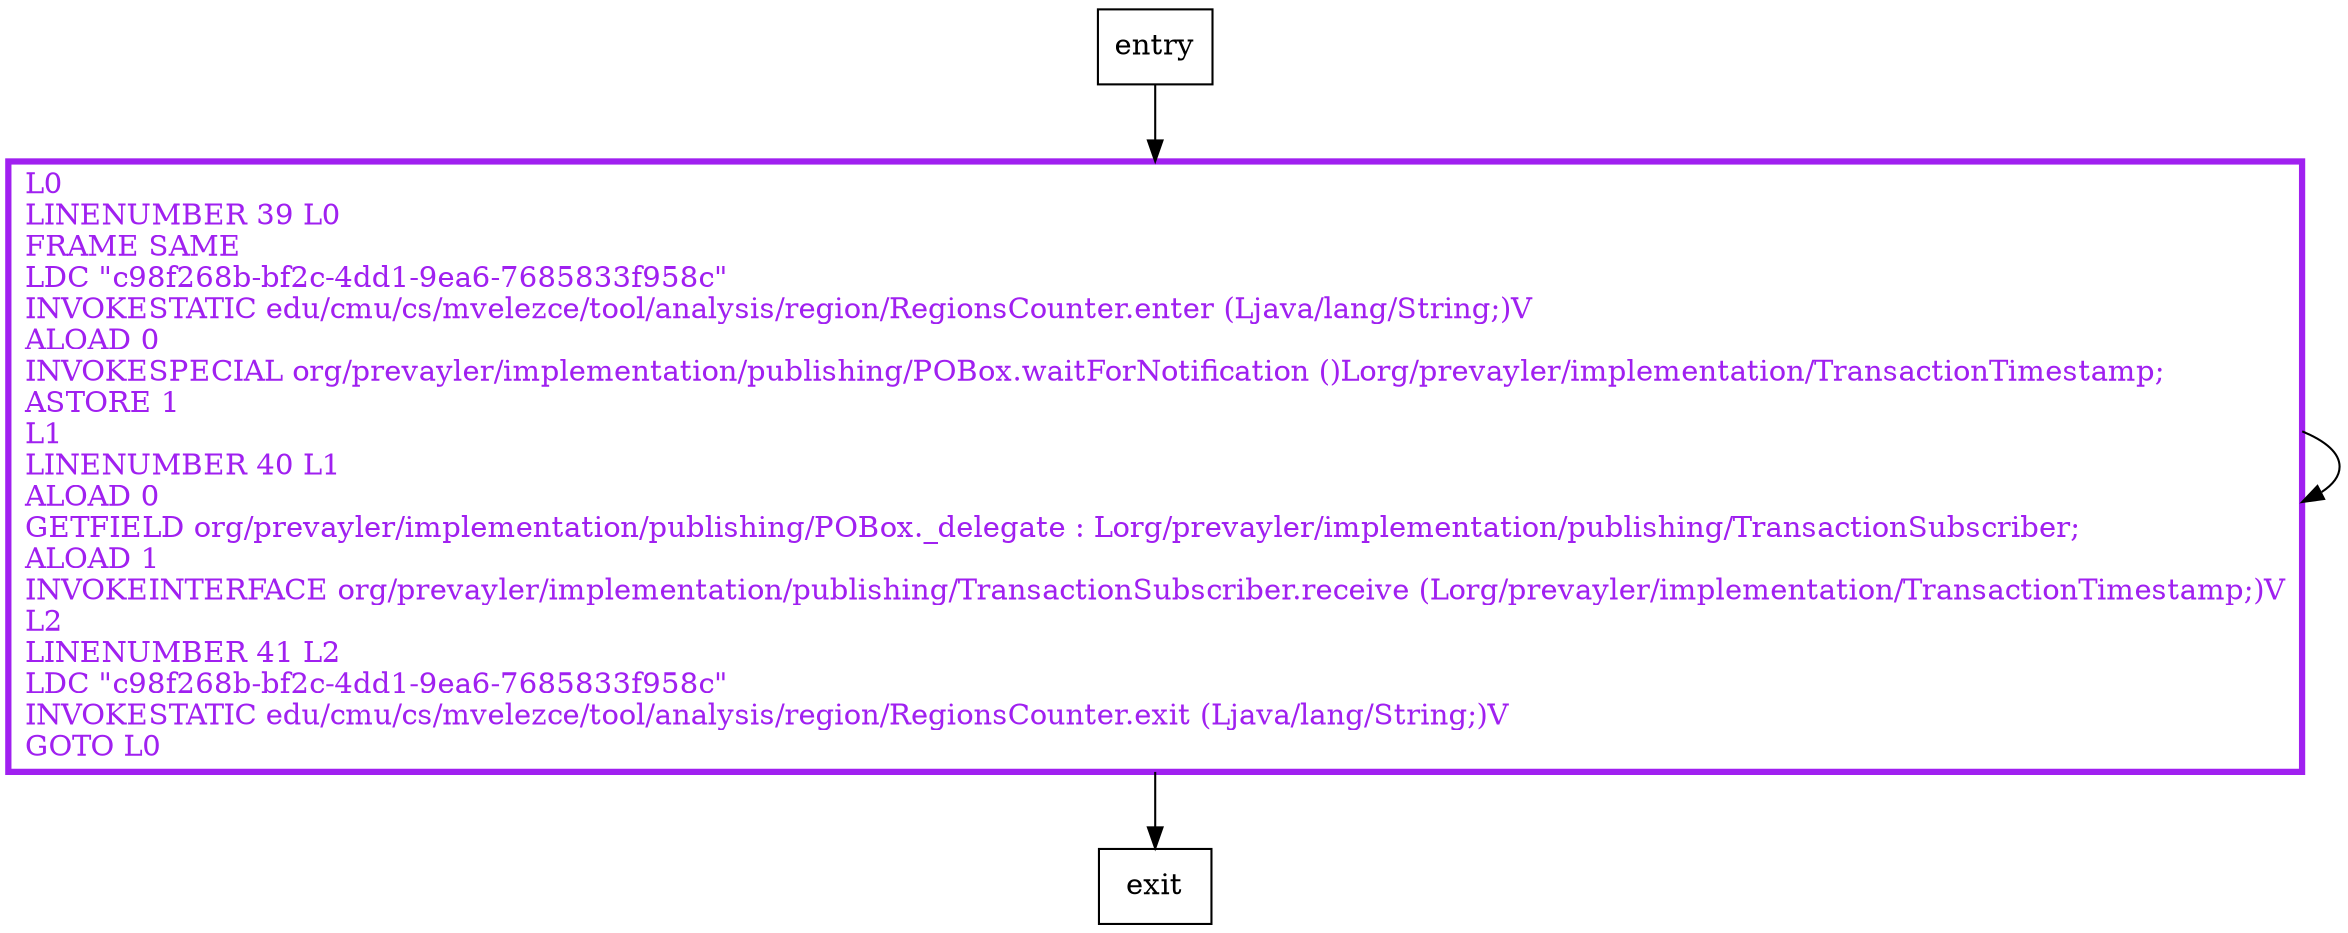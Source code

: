 digraph run {
node [shape=record];
870726676 [label="L0\lLINENUMBER 39 L0\lFRAME SAME\lLDC \"c98f268b-bf2c-4dd1-9ea6-7685833f958c\"\lINVOKESTATIC edu/cmu/cs/mvelezce/tool/analysis/region/RegionsCounter.enter (Ljava/lang/String;)V\lALOAD 0\lINVOKESPECIAL org/prevayler/implementation/publishing/POBox.waitForNotification ()Lorg/prevayler/implementation/TransactionTimestamp;\lASTORE 1\lL1\lLINENUMBER 40 L1\lALOAD 0\lGETFIELD org/prevayler/implementation/publishing/POBox._delegate : Lorg/prevayler/implementation/publishing/TransactionSubscriber;\lALOAD 1\lINVOKEINTERFACE org/prevayler/implementation/publishing/TransactionSubscriber.receive (Lorg/prevayler/implementation/TransactionTimestamp;)V\lL2\lLINENUMBER 41 L2\lLDC \"c98f268b-bf2c-4dd1-9ea6-7685833f958c\"\lINVOKESTATIC edu/cmu/cs/mvelezce/tool/analysis/region/RegionsCounter.exit (Ljava/lang/String;)V\lGOTO L0\l"];
entry;
exit;
entry -> 870726676;
870726676 -> exit;
870726676 -> 870726676;
870726676[fontcolor="purple", penwidth=3, color="purple"];
}
